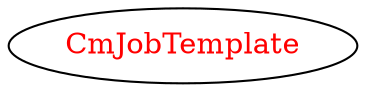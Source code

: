 digraph dependencyGraph {
 concentrate=true;
 ranksep="2.0";
 rankdir="LR"; 
 splines="ortho";
"CmJobTemplate" [fontcolor="red"];
}
